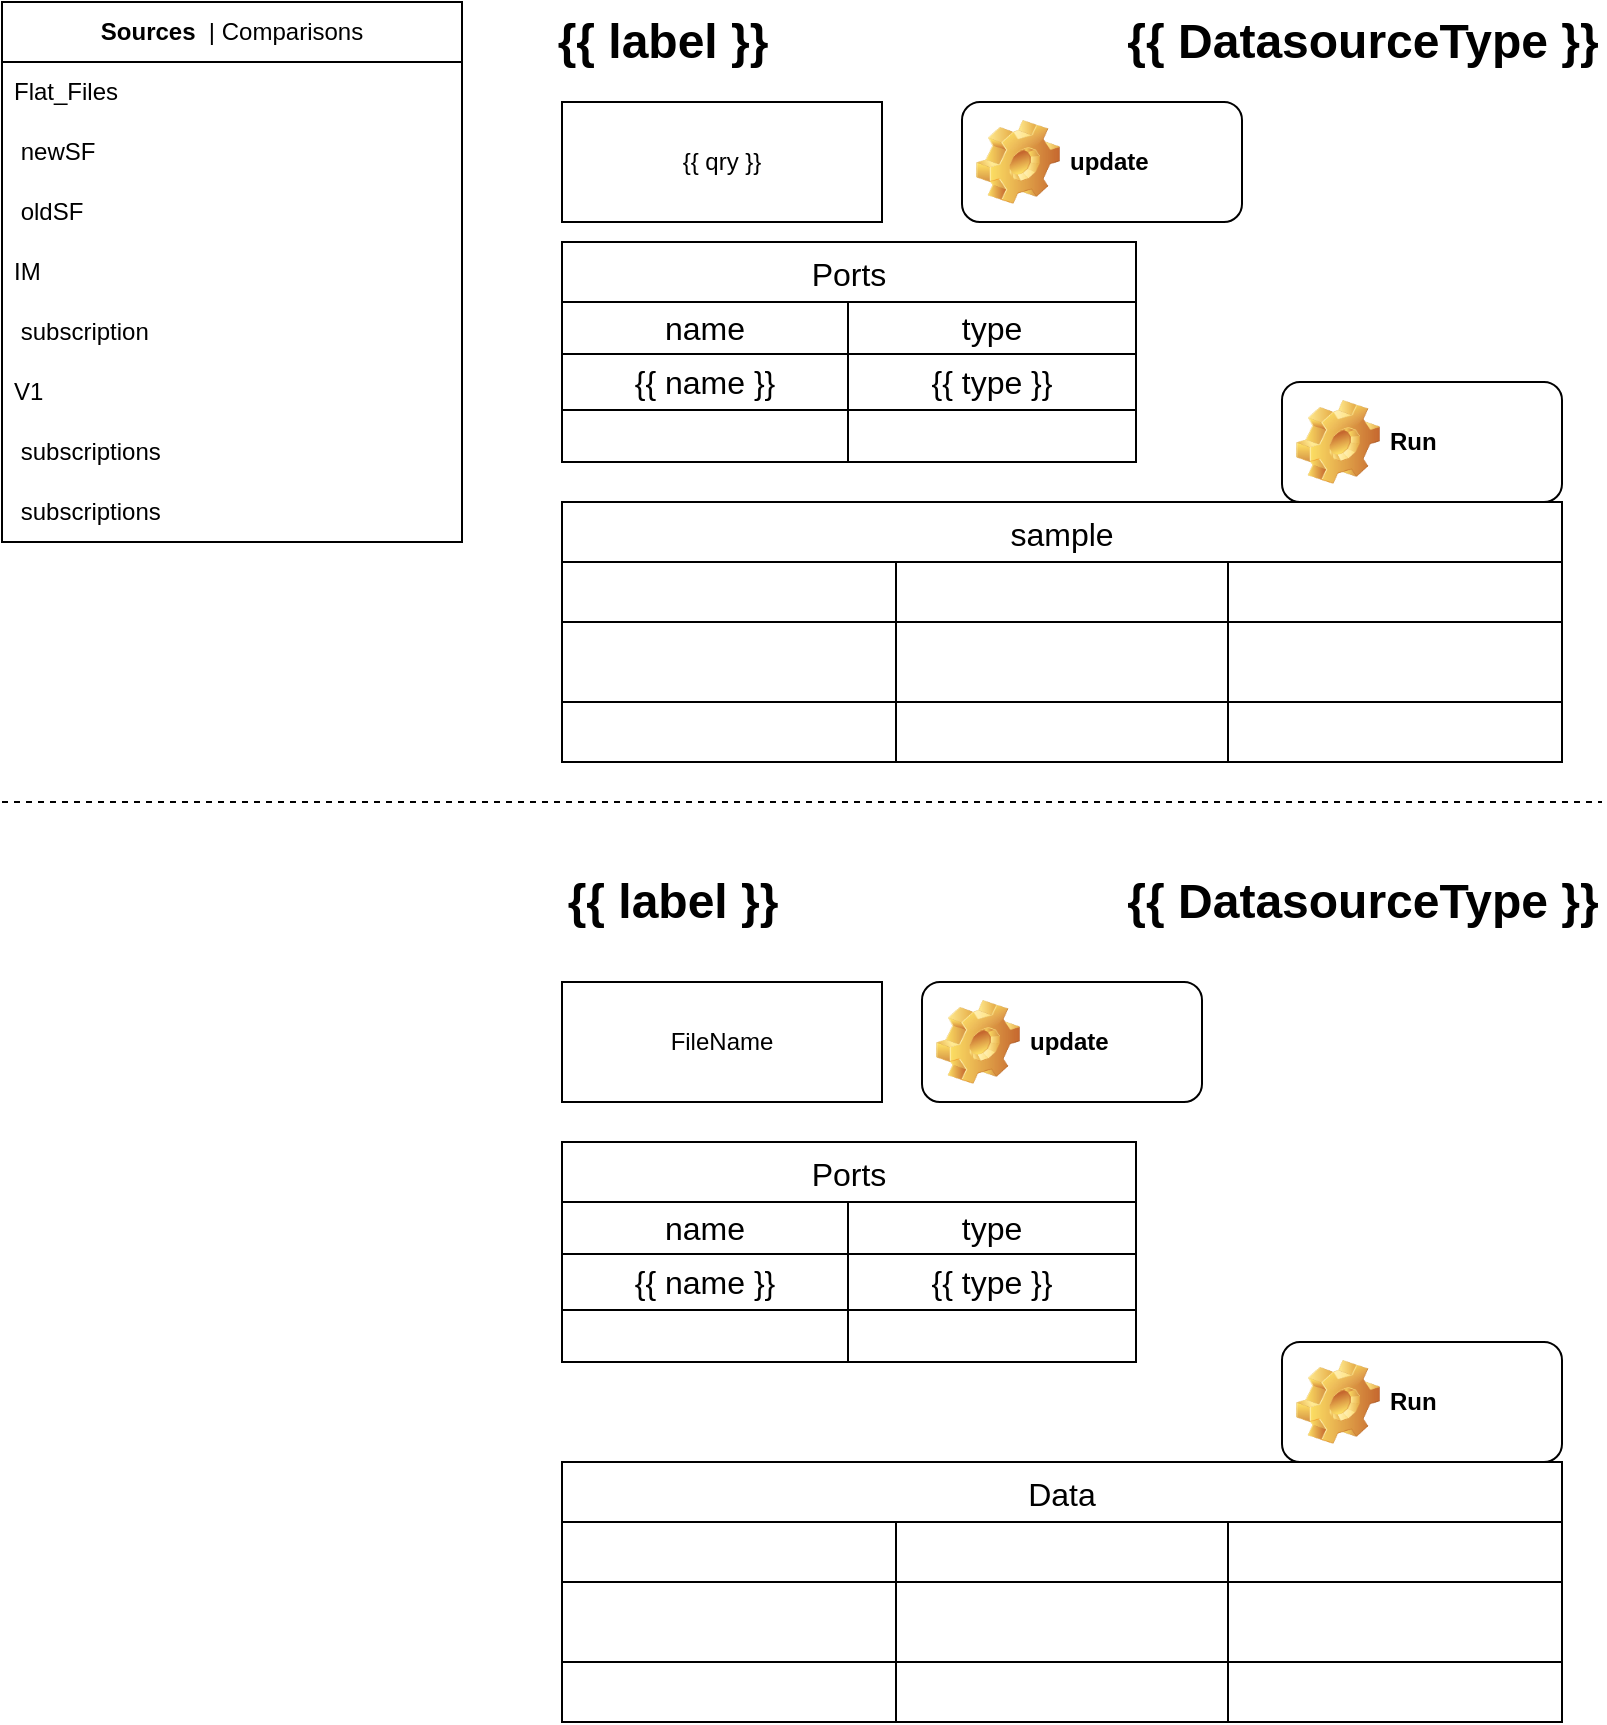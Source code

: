 <mxfile version="21.1.2" type="device" pages="3">
  <diagram id="q9niT6GCi05Z5CNjW582" name="source">
    <mxGraphModel dx="1034" dy="524" grid="1" gridSize="10" guides="1" tooltips="1" connect="1" arrows="1" fold="1" page="1" pageScale="1" pageWidth="850" pageHeight="1100" math="0" shadow="0">
      <root>
        <mxCell id="0" />
        <mxCell id="1" parent="0" />
        <mxCell id="p2IFaNKQrU3lEq3yW0O3-1" value="&lt;b&gt;Sources&lt;/b&gt;&amp;nbsp; | Comparisons" style="swimlane;fontStyle=0;childLayout=stackLayout;horizontal=1;startSize=30;horizontalStack=0;resizeParent=1;resizeParentMax=0;resizeLast=0;collapsible=1;marginBottom=0;whiteSpace=wrap;html=1;" vertex="1" parent="1">
          <mxGeometry x="40" y="40" width="230" height="270" as="geometry" />
        </mxCell>
        <mxCell id="p2IFaNKQrU3lEq3yW0O3-2" value="Flat_Files" style="text;strokeColor=none;fillColor=none;align=left;verticalAlign=middle;spacingLeft=4;spacingRight=4;overflow=hidden;points=[[0,0.5],[1,0.5]];portConstraint=eastwest;rotatable=0;whiteSpace=wrap;html=1;" vertex="1" parent="p2IFaNKQrU3lEq3yW0O3-1">
          <mxGeometry y="30" width="230" height="30" as="geometry" />
        </mxCell>
        <mxCell id="p2IFaNKQrU3lEq3yW0O3-3" value="&lt;span style=&quot;white-space: pre;&quot;&gt;	&lt;/span&gt;newSF" style="text;strokeColor=none;fillColor=none;align=left;verticalAlign=middle;spacingLeft=4;spacingRight=4;overflow=hidden;points=[[0,0.5],[1,0.5]];portConstraint=eastwest;rotatable=0;whiteSpace=wrap;html=1;" vertex="1" parent="p2IFaNKQrU3lEq3yW0O3-1">
          <mxGeometry y="60" width="230" height="30" as="geometry" />
        </mxCell>
        <mxCell id="p2IFaNKQrU3lEq3yW0O3-4" value="&lt;span style=&quot;white-space: pre;&quot;&gt;	&lt;/span&gt;oldSF" style="text;strokeColor=none;fillColor=none;align=left;verticalAlign=middle;spacingLeft=4;spacingRight=4;overflow=hidden;points=[[0,0.5],[1,0.5]];portConstraint=eastwest;rotatable=0;whiteSpace=wrap;html=1;" vertex="1" parent="p2IFaNKQrU3lEq3yW0O3-1">
          <mxGeometry y="90" width="230" height="30" as="geometry" />
        </mxCell>
        <mxCell id="p2IFaNKQrU3lEq3yW0O3-5" value="IM" style="text;strokeColor=none;fillColor=none;align=left;verticalAlign=middle;spacingLeft=4;spacingRight=4;overflow=hidden;points=[[0,0.5],[1,0.5]];portConstraint=eastwest;rotatable=0;whiteSpace=wrap;html=1;" vertex="1" parent="p2IFaNKQrU3lEq3yW0O3-1">
          <mxGeometry y="120" width="230" height="30" as="geometry" />
        </mxCell>
        <mxCell id="p2IFaNKQrU3lEq3yW0O3-6" value="&lt;span style=&quot;white-space: pre;&quot;&gt;	&lt;/span&gt;subscription" style="text;strokeColor=none;fillColor=none;align=left;verticalAlign=middle;spacingLeft=4;spacingRight=4;overflow=hidden;points=[[0,0.5],[1,0.5]];portConstraint=eastwest;rotatable=0;whiteSpace=wrap;html=1;" vertex="1" parent="p2IFaNKQrU3lEq3yW0O3-1">
          <mxGeometry y="150" width="230" height="30" as="geometry" />
        </mxCell>
        <mxCell id="p2IFaNKQrU3lEq3yW0O3-7" value="V1" style="text;strokeColor=none;fillColor=none;align=left;verticalAlign=middle;spacingLeft=4;spacingRight=4;overflow=hidden;points=[[0,0.5],[1,0.5]];portConstraint=eastwest;rotatable=0;whiteSpace=wrap;html=1;" vertex="1" parent="p2IFaNKQrU3lEq3yW0O3-1">
          <mxGeometry y="180" width="230" height="30" as="geometry" />
        </mxCell>
        <mxCell id="p2IFaNKQrU3lEq3yW0O3-8" value="&lt;span style=&quot;white-space: pre;&quot;&gt;	&lt;/span&gt;subscriptions" style="text;strokeColor=none;fillColor=none;align=left;verticalAlign=middle;spacingLeft=4;spacingRight=4;overflow=hidden;points=[[0,0.5],[1,0.5]];portConstraint=eastwest;rotatable=0;whiteSpace=wrap;html=1;" vertex="1" parent="p2IFaNKQrU3lEq3yW0O3-1">
          <mxGeometry y="210" width="230" height="30" as="geometry" />
        </mxCell>
        <mxCell id="BuJ80ZxdE7zvJVBbJsTI-1" value="&lt;span style=&quot;white-space: pre;&quot;&gt;	&lt;/span&gt;subscriptions" style="text;strokeColor=none;fillColor=none;align=left;verticalAlign=middle;spacingLeft=4;spacingRight=4;overflow=hidden;points=[[0,0.5],[1,0.5]];portConstraint=eastwest;rotatable=0;whiteSpace=wrap;html=1;" vertex="1" parent="p2IFaNKQrU3lEq3yW0O3-1">
          <mxGeometry y="240" width="230" height="30" as="geometry" />
        </mxCell>
        <mxCell id="p2IFaNKQrU3lEq3yW0O3-11" value="Ports" style="shape=table;startSize=30;container=1;collapsible=0;childLayout=tableLayout;strokeColor=default;fontSize=16;" vertex="1" parent="1">
          <mxGeometry x="320" y="160" width="287" height="110" as="geometry" />
        </mxCell>
        <mxCell id="p2IFaNKQrU3lEq3yW0O3-12" value="" style="shape=tableRow;horizontal=0;startSize=0;swimlaneHead=0;swimlaneBody=0;strokeColor=inherit;top=0;left=0;bottom=0;right=0;collapsible=0;dropTarget=0;fillColor=none;points=[[0,0.5],[1,0.5]];portConstraint=eastwest;fontSize=16;" vertex="1" parent="p2IFaNKQrU3lEq3yW0O3-11">
          <mxGeometry y="30" width="287" height="26" as="geometry" />
        </mxCell>
        <mxCell id="p2IFaNKQrU3lEq3yW0O3-13" value="name" style="shape=partialRectangle;html=1;whiteSpace=wrap;connectable=0;strokeColor=inherit;overflow=hidden;fillColor=none;top=0;left=0;bottom=0;right=0;pointerEvents=1;fontSize=16;" vertex="1" parent="p2IFaNKQrU3lEq3yW0O3-12">
          <mxGeometry width="143" height="26" as="geometry">
            <mxRectangle width="143" height="26" as="alternateBounds" />
          </mxGeometry>
        </mxCell>
        <mxCell id="p2IFaNKQrU3lEq3yW0O3-14" value="type" style="shape=partialRectangle;html=1;whiteSpace=wrap;connectable=0;strokeColor=inherit;overflow=hidden;fillColor=none;top=0;left=0;bottom=0;right=0;pointerEvents=1;fontSize=16;" vertex="1" parent="p2IFaNKQrU3lEq3yW0O3-12">
          <mxGeometry x="143" width="144" height="26" as="geometry">
            <mxRectangle width="144" height="26" as="alternateBounds" />
          </mxGeometry>
        </mxCell>
        <mxCell id="p2IFaNKQrU3lEq3yW0O3-16" value="" style="shape=tableRow;horizontal=0;startSize=0;swimlaneHead=0;swimlaneBody=0;strokeColor=inherit;top=0;left=0;bottom=0;right=0;collapsible=0;dropTarget=0;fillColor=none;points=[[0,0.5],[1,0.5]];portConstraint=eastwest;fontSize=16;" vertex="1" parent="p2IFaNKQrU3lEq3yW0O3-11">
          <mxGeometry y="56" width="287" height="28" as="geometry" />
        </mxCell>
        <mxCell id="p2IFaNKQrU3lEq3yW0O3-17" value="{{ name }}" style="shape=partialRectangle;html=1;whiteSpace=wrap;connectable=0;strokeColor=inherit;overflow=hidden;fillColor=none;top=0;left=0;bottom=0;right=0;pointerEvents=1;fontSize=16;" vertex="1" parent="p2IFaNKQrU3lEq3yW0O3-16">
          <mxGeometry width="143" height="28" as="geometry">
            <mxRectangle width="143" height="28" as="alternateBounds" />
          </mxGeometry>
        </mxCell>
        <mxCell id="p2IFaNKQrU3lEq3yW0O3-18" value="{{ type }}" style="shape=partialRectangle;html=1;whiteSpace=wrap;connectable=0;strokeColor=inherit;overflow=hidden;fillColor=none;top=0;left=0;bottom=0;right=0;pointerEvents=1;fontSize=16;" vertex="1" parent="p2IFaNKQrU3lEq3yW0O3-16">
          <mxGeometry x="143" width="144" height="28" as="geometry">
            <mxRectangle width="144" height="28" as="alternateBounds" />
          </mxGeometry>
        </mxCell>
        <mxCell id="p2IFaNKQrU3lEq3yW0O3-20" value="" style="shape=tableRow;horizontal=0;startSize=0;swimlaneHead=0;swimlaneBody=0;strokeColor=inherit;top=0;left=0;bottom=0;right=0;collapsible=0;dropTarget=0;fillColor=none;points=[[0,0.5],[1,0.5]];portConstraint=eastwest;fontSize=16;" vertex="1" parent="p2IFaNKQrU3lEq3yW0O3-11">
          <mxGeometry y="84" width="287" height="26" as="geometry" />
        </mxCell>
        <mxCell id="p2IFaNKQrU3lEq3yW0O3-21" value="" style="shape=partialRectangle;html=1;whiteSpace=wrap;connectable=0;strokeColor=inherit;overflow=hidden;fillColor=none;top=0;left=0;bottom=0;right=0;pointerEvents=1;fontSize=16;" vertex="1" parent="p2IFaNKQrU3lEq3yW0O3-20">
          <mxGeometry width="143" height="26" as="geometry">
            <mxRectangle width="143" height="26" as="alternateBounds" />
          </mxGeometry>
        </mxCell>
        <mxCell id="p2IFaNKQrU3lEq3yW0O3-22" value="" style="shape=partialRectangle;html=1;whiteSpace=wrap;connectable=0;strokeColor=inherit;overflow=hidden;fillColor=none;top=0;left=0;bottom=0;right=0;pointerEvents=1;fontSize=16;" vertex="1" parent="p2IFaNKQrU3lEq3yW0O3-20">
          <mxGeometry x="143" width="144" height="26" as="geometry">
            <mxRectangle width="144" height="26" as="alternateBounds" />
          </mxGeometry>
        </mxCell>
        <mxCell id="_hxHVtI6BpGRMr6fCOG9-1" value="{{ qry }}" style="rounded=0;whiteSpace=wrap;html=1;" vertex="1" parent="1">
          <mxGeometry x="320" y="90" width="160" height="60" as="geometry" />
        </mxCell>
        <mxCell id="_hxHVtI6BpGRMr6fCOG9-2" value="{{ label }}" style="text;strokeColor=none;fillColor=none;html=1;fontSize=24;fontStyle=1;verticalAlign=middle;align=center;" vertex="1" parent="1">
          <mxGeometry x="320" y="40" width="100" height="40" as="geometry" />
        </mxCell>
        <mxCell id="_hxHVtI6BpGRMr6fCOG9-3" value="" style="endArrow=none;dashed=1;html=1;rounded=0;" edge="1" parent="1">
          <mxGeometry width="50" height="50" relative="1" as="geometry">
            <mxPoint x="40" y="440" as="sourcePoint" />
            <mxPoint x="840" y="440" as="targetPoint" />
          </mxGeometry>
        </mxCell>
        <mxCell id="_hxHVtI6BpGRMr6fCOG9-4" value="Ports" style="shape=table;startSize=30;container=1;collapsible=0;childLayout=tableLayout;strokeColor=default;fontSize=16;" vertex="1" parent="1">
          <mxGeometry x="320" y="610" width="287" height="110" as="geometry" />
        </mxCell>
        <mxCell id="_hxHVtI6BpGRMr6fCOG9-5" value="" style="shape=tableRow;horizontal=0;startSize=0;swimlaneHead=0;swimlaneBody=0;strokeColor=inherit;top=0;left=0;bottom=0;right=0;collapsible=0;dropTarget=0;fillColor=none;points=[[0,0.5],[1,0.5]];portConstraint=eastwest;fontSize=16;" vertex="1" parent="_hxHVtI6BpGRMr6fCOG9-4">
          <mxGeometry y="30" width="287" height="26" as="geometry" />
        </mxCell>
        <mxCell id="_hxHVtI6BpGRMr6fCOG9-6" value="name" style="shape=partialRectangle;html=1;whiteSpace=wrap;connectable=0;strokeColor=inherit;overflow=hidden;fillColor=none;top=0;left=0;bottom=0;right=0;pointerEvents=1;fontSize=16;" vertex="1" parent="_hxHVtI6BpGRMr6fCOG9-5">
          <mxGeometry width="143" height="26" as="geometry">
            <mxRectangle width="143" height="26" as="alternateBounds" />
          </mxGeometry>
        </mxCell>
        <mxCell id="_hxHVtI6BpGRMr6fCOG9-7" value="type" style="shape=partialRectangle;html=1;whiteSpace=wrap;connectable=0;strokeColor=inherit;overflow=hidden;fillColor=none;top=0;left=0;bottom=0;right=0;pointerEvents=1;fontSize=16;" vertex="1" parent="_hxHVtI6BpGRMr6fCOG9-5">
          <mxGeometry x="143" width="144" height="26" as="geometry">
            <mxRectangle width="144" height="26" as="alternateBounds" />
          </mxGeometry>
        </mxCell>
        <mxCell id="_hxHVtI6BpGRMr6fCOG9-8" value="" style="shape=tableRow;horizontal=0;startSize=0;swimlaneHead=0;swimlaneBody=0;strokeColor=inherit;top=0;left=0;bottom=0;right=0;collapsible=0;dropTarget=0;fillColor=none;points=[[0,0.5],[1,0.5]];portConstraint=eastwest;fontSize=16;" vertex="1" parent="_hxHVtI6BpGRMr6fCOG9-4">
          <mxGeometry y="56" width="287" height="28" as="geometry" />
        </mxCell>
        <mxCell id="_hxHVtI6BpGRMr6fCOG9-9" value="{{ name }}" style="shape=partialRectangle;html=1;whiteSpace=wrap;connectable=0;strokeColor=inherit;overflow=hidden;fillColor=none;top=0;left=0;bottom=0;right=0;pointerEvents=1;fontSize=16;" vertex="1" parent="_hxHVtI6BpGRMr6fCOG9-8">
          <mxGeometry width="143" height="28" as="geometry">
            <mxRectangle width="143" height="28" as="alternateBounds" />
          </mxGeometry>
        </mxCell>
        <mxCell id="_hxHVtI6BpGRMr6fCOG9-10" value="{{ type }}" style="shape=partialRectangle;html=1;whiteSpace=wrap;connectable=0;strokeColor=inherit;overflow=hidden;fillColor=none;top=0;left=0;bottom=0;right=0;pointerEvents=1;fontSize=16;" vertex="1" parent="_hxHVtI6BpGRMr6fCOG9-8">
          <mxGeometry x="143" width="144" height="28" as="geometry">
            <mxRectangle width="144" height="28" as="alternateBounds" />
          </mxGeometry>
        </mxCell>
        <mxCell id="_hxHVtI6BpGRMr6fCOG9-11" value="" style="shape=tableRow;horizontal=0;startSize=0;swimlaneHead=0;swimlaneBody=0;strokeColor=inherit;top=0;left=0;bottom=0;right=0;collapsible=0;dropTarget=0;fillColor=none;points=[[0,0.5],[1,0.5]];portConstraint=eastwest;fontSize=16;" vertex="1" parent="_hxHVtI6BpGRMr6fCOG9-4">
          <mxGeometry y="84" width="287" height="26" as="geometry" />
        </mxCell>
        <mxCell id="_hxHVtI6BpGRMr6fCOG9-12" value="" style="shape=partialRectangle;html=1;whiteSpace=wrap;connectable=0;strokeColor=inherit;overflow=hidden;fillColor=none;top=0;left=0;bottom=0;right=0;pointerEvents=1;fontSize=16;" vertex="1" parent="_hxHVtI6BpGRMr6fCOG9-11">
          <mxGeometry width="143" height="26" as="geometry">
            <mxRectangle width="143" height="26" as="alternateBounds" />
          </mxGeometry>
        </mxCell>
        <mxCell id="_hxHVtI6BpGRMr6fCOG9-13" value="" style="shape=partialRectangle;html=1;whiteSpace=wrap;connectable=0;strokeColor=inherit;overflow=hidden;fillColor=none;top=0;left=0;bottom=0;right=0;pointerEvents=1;fontSize=16;" vertex="1" parent="_hxHVtI6BpGRMr6fCOG9-11">
          <mxGeometry x="143" width="144" height="26" as="geometry">
            <mxRectangle width="144" height="26" as="alternateBounds" />
          </mxGeometry>
        </mxCell>
        <mxCell id="_hxHVtI6BpGRMr6fCOG9-14" value="FileName" style="rounded=0;whiteSpace=wrap;html=1;" vertex="1" parent="1">
          <mxGeometry x="320" y="530" width="160" height="60" as="geometry" />
        </mxCell>
        <mxCell id="_hxHVtI6BpGRMr6fCOG9-15" value="{{ label }}" style="text;strokeColor=none;fillColor=none;html=1;fontSize=24;fontStyle=1;verticalAlign=middle;align=center;" vertex="1" parent="1">
          <mxGeometry x="325" y="470" width="100" height="40" as="geometry" />
        </mxCell>
        <mxCell id="_hxHVtI6BpGRMr6fCOG9-16" value="sample" style="shape=table;startSize=30;container=1;collapsible=0;childLayout=tableLayout;strokeColor=default;fontSize=16;" vertex="1" parent="1">
          <mxGeometry x="320" y="290" width="500" height="130" as="geometry" />
        </mxCell>
        <mxCell id="_hxHVtI6BpGRMr6fCOG9-17" value="" style="shape=tableRow;horizontal=0;startSize=0;swimlaneHead=0;swimlaneBody=0;strokeColor=inherit;top=0;left=0;bottom=0;right=0;collapsible=0;dropTarget=0;fillColor=none;points=[[0,0.5],[1,0.5]];portConstraint=eastwest;fontSize=16;" vertex="1" parent="_hxHVtI6BpGRMr6fCOG9-16">
          <mxGeometry y="30" width="500" height="30" as="geometry" />
        </mxCell>
        <mxCell id="_hxHVtI6BpGRMr6fCOG9-18" value="" style="shape=partialRectangle;html=1;whiteSpace=wrap;connectable=0;strokeColor=inherit;overflow=hidden;fillColor=none;top=0;left=0;bottom=0;right=0;pointerEvents=1;fontSize=16;" vertex="1" parent="_hxHVtI6BpGRMr6fCOG9-17">
          <mxGeometry width="167" height="30" as="geometry">
            <mxRectangle width="167" height="30" as="alternateBounds" />
          </mxGeometry>
        </mxCell>
        <mxCell id="_hxHVtI6BpGRMr6fCOG9-19" value="" style="shape=partialRectangle;html=1;whiteSpace=wrap;connectable=0;strokeColor=inherit;overflow=hidden;fillColor=none;top=0;left=0;bottom=0;right=0;pointerEvents=1;fontSize=16;" vertex="1" parent="_hxHVtI6BpGRMr6fCOG9-17">
          <mxGeometry x="167" width="166" height="30" as="geometry">
            <mxRectangle width="166" height="30" as="alternateBounds" />
          </mxGeometry>
        </mxCell>
        <mxCell id="_hxHVtI6BpGRMr6fCOG9-20" value="" style="shape=partialRectangle;html=1;whiteSpace=wrap;connectable=0;strokeColor=inherit;overflow=hidden;fillColor=none;top=0;left=0;bottom=0;right=0;pointerEvents=1;fontSize=16;" vertex="1" parent="_hxHVtI6BpGRMr6fCOG9-17">
          <mxGeometry x="333" width="167" height="30" as="geometry">
            <mxRectangle width="167" height="30" as="alternateBounds" />
          </mxGeometry>
        </mxCell>
        <mxCell id="_hxHVtI6BpGRMr6fCOG9-21" value="" style="shape=tableRow;horizontal=0;startSize=0;swimlaneHead=0;swimlaneBody=0;strokeColor=inherit;top=0;left=0;bottom=0;right=0;collapsible=0;dropTarget=0;fillColor=none;points=[[0,0.5],[1,0.5]];portConstraint=eastwest;fontSize=16;" vertex="1" parent="_hxHVtI6BpGRMr6fCOG9-16">
          <mxGeometry y="60" width="500" height="40" as="geometry" />
        </mxCell>
        <mxCell id="_hxHVtI6BpGRMr6fCOG9-22" value="" style="shape=partialRectangle;html=1;whiteSpace=wrap;connectable=0;strokeColor=inherit;overflow=hidden;fillColor=none;top=0;left=0;bottom=0;right=0;pointerEvents=1;fontSize=16;" vertex="1" parent="_hxHVtI6BpGRMr6fCOG9-21">
          <mxGeometry width="167" height="40" as="geometry">
            <mxRectangle width="167" height="40" as="alternateBounds" />
          </mxGeometry>
        </mxCell>
        <mxCell id="_hxHVtI6BpGRMr6fCOG9-23" value="" style="shape=partialRectangle;html=1;whiteSpace=wrap;connectable=0;strokeColor=inherit;overflow=hidden;fillColor=none;top=0;left=0;bottom=0;right=0;pointerEvents=1;fontSize=16;" vertex="1" parent="_hxHVtI6BpGRMr6fCOG9-21">
          <mxGeometry x="167" width="166" height="40" as="geometry">
            <mxRectangle width="166" height="40" as="alternateBounds" />
          </mxGeometry>
        </mxCell>
        <mxCell id="_hxHVtI6BpGRMr6fCOG9-24" value="" style="shape=partialRectangle;html=1;whiteSpace=wrap;connectable=0;strokeColor=inherit;overflow=hidden;fillColor=none;top=0;left=0;bottom=0;right=0;pointerEvents=1;fontSize=16;" vertex="1" parent="_hxHVtI6BpGRMr6fCOG9-21">
          <mxGeometry x="333" width="167" height="40" as="geometry">
            <mxRectangle width="167" height="40" as="alternateBounds" />
          </mxGeometry>
        </mxCell>
        <mxCell id="_hxHVtI6BpGRMr6fCOG9-25" value="" style="shape=tableRow;horizontal=0;startSize=0;swimlaneHead=0;swimlaneBody=0;strokeColor=inherit;top=0;left=0;bottom=0;right=0;collapsible=0;dropTarget=0;fillColor=none;points=[[0,0.5],[1,0.5]];portConstraint=eastwest;fontSize=16;" vertex="1" parent="_hxHVtI6BpGRMr6fCOG9-16">
          <mxGeometry y="100" width="500" height="30" as="geometry" />
        </mxCell>
        <mxCell id="_hxHVtI6BpGRMr6fCOG9-26" value="" style="shape=partialRectangle;html=1;whiteSpace=wrap;connectable=0;strokeColor=inherit;overflow=hidden;fillColor=none;top=0;left=0;bottom=0;right=0;pointerEvents=1;fontSize=16;" vertex="1" parent="_hxHVtI6BpGRMr6fCOG9-25">
          <mxGeometry width="167" height="30" as="geometry">
            <mxRectangle width="167" height="30" as="alternateBounds" />
          </mxGeometry>
        </mxCell>
        <mxCell id="_hxHVtI6BpGRMr6fCOG9-27" value="" style="shape=partialRectangle;html=1;whiteSpace=wrap;connectable=0;strokeColor=inherit;overflow=hidden;fillColor=none;top=0;left=0;bottom=0;right=0;pointerEvents=1;fontSize=16;" vertex="1" parent="_hxHVtI6BpGRMr6fCOG9-25">
          <mxGeometry x="167" width="166" height="30" as="geometry">
            <mxRectangle width="166" height="30" as="alternateBounds" />
          </mxGeometry>
        </mxCell>
        <mxCell id="_hxHVtI6BpGRMr6fCOG9-28" value="" style="shape=partialRectangle;html=1;whiteSpace=wrap;connectable=0;strokeColor=inherit;overflow=hidden;fillColor=none;top=0;left=0;bottom=0;right=0;pointerEvents=1;fontSize=16;" vertex="1" parent="_hxHVtI6BpGRMr6fCOG9-25">
          <mxGeometry x="333" width="167" height="30" as="geometry">
            <mxRectangle width="167" height="30" as="alternateBounds" />
          </mxGeometry>
        </mxCell>
        <mxCell id="_hxHVtI6BpGRMr6fCOG9-29" value="update" style="label;whiteSpace=wrap;html=1;image=img/clipart/Gear_128x128.png" vertex="1" parent="1">
          <mxGeometry x="520" y="90" width="140" height="60" as="geometry" />
        </mxCell>
        <mxCell id="_hxHVtI6BpGRMr6fCOG9-30" value="Data" style="shape=table;startSize=30;container=1;collapsible=0;childLayout=tableLayout;strokeColor=default;fontSize=16;" vertex="1" parent="1">
          <mxGeometry x="320" y="770" width="500" height="130" as="geometry" />
        </mxCell>
        <mxCell id="_hxHVtI6BpGRMr6fCOG9-31" value="" style="shape=tableRow;horizontal=0;startSize=0;swimlaneHead=0;swimlaneBody=0;strokeColor=inherit;top=0;left=0;bottom=0;right=0;collapsible=0;dropTarget=0;fillColor=none;points=[[0,0.5],[1,0.5]];portConstraint=eastwest;fontSize=16;" vertex="1" parent="_hxHVtI6BpGRMr6fCOG9-30">
          <mxGeometry y="30" width="500" height="30" as="geometry" />
        </mxCell>
        <mxCell id="_hxHVtI6BpGRMr6fCOG9-32" value="" style="shape=partialRectangle;html=1;whiteSpace=wrap;connectable=0;strokeColor=inherit;overflow=hidden;fillColor=none;top=0;left=0;bottom=0;right=0;pointerEvents=1;fontSize=16;" vertex="1" parent="_hxHVtI6BpGRMr6fCOG9-31">
          <mxGeometry width="167" height="30" as="geometry">
            <mxRectangle width="167" height="30" as="alternateBounds" />
          </mxGeometry>
        </mxCell>
        <mxCell id="_hxHVtI6BpGRMr6fCOG9-33" value="" style="shape=partialRectangle;html=1;whiteSpace=wrap;connectable=0;strokeColor=inherit;overflow=hidden;fillColor=none;top=0;left=0;bottom=0;right=0;pointerEvents=1;fontSize=16;" vertex="1" parent="_hxHVtI6BpGRMr6fCOG9-31">
          <mxGeometry x="167" width="166" height="30" as="geometry">
            <mxRectangle width="166" height="30" as="alternateBounds" />
          </mxGeometry>
        </mxCell>
        <mxCell id="_hxHVtI6BpGRMr6fCOG9-34" value="" style="shape=partialRectangle;html=1;whiteSpace=wrap;connectable=0;strokeColor=inherit;overflow=hidden;fillColor=none;top=0;left=0;bottom=0;right=0;pointerEvents=1;fontSize=16;" vertex="1" parent="_hxHVtI6BpGRMr6fCOG9-31">
          <mxGeometry x="333" width="167" height="30" as="geometry">
            <mxRectangle width="167" height="30" as="alternateBounds" />
          </mxGeometry>
        </mxCell>
        <mxCell id="_hxHVtI6BpGRMr6fCOG9-35" value="" style="shape=tableRow;horizontal=0;startSize=0;swimlaneHead=0;swimlaneBody=0;strokeColor=inherit;top=0;left=0;bottom=0;right=0;collapsible=0;dropTarget=0;fillColor=none;points=[[0,0.5],[1,0.5]];portConstraint=eastwest;fontSize=16;" vertex="1" parent="_hxHVtI6BpGRMr6fCOG9-30">
          <mxGeometry y="60" width="500" height="40" as="geometry" />
        </mxCell>
        <mxCell id="_hxHVtI6BpGRMr6fCOG9-36" value="" style="shape=partialRectangle;html=1;whiteSpace=wrap;connectable=0;strokeColor=inherit;overflow=hidden;fillColor=none;top=0;left=0;bottom=0;right=0;pointerEvents=1;fontSize=16;" vertex="1" parent="_hxHVtI6BpGRMr6fCOG9-35">
          <mxGeometry width="167" height="40" as="geometry">
            <mxRectangle width="167" height="40" as="alternateBounds" />
          </mxGeometry>
        </mxCell>
        <mxCell id="_hxHVtI6BpGRMr6fCOG9-37" value="" style="shape=partialRectangle;html=1;whiteSpace=wrap;connectable=0;strokeColor=inherit;overflow=hidden;fillColor=none;top=0;left=0;bottom=0;right=0;pointerEvents=1;fontSize=16;" vertex="1" parent="_hxHVtI6BpGRMr6fCOG9-35">
          <mxGeometry x="167" width="166" height="40" as="geometry">
            <mxRectangle width="166" height="40" as="alternateBounds" />
          </mxGeometry>
        </mxCell>
        <mxCell id="_hxHVtI6BpGRMr6fCOG9-38" value="" style="shape=partialRectangle;html=1;whiteSpace=wrap;connectable=0;strokeColor=inherit;overflow=hidden;fillColor=none;top=0;left=0;bottom=0;right=0;pointerEvents=1;fontSize=16;" vertex="1" parent="_hxHVtI6BpGRMr6fCOG9-35">
          <mxGeometry x="333" width="167" height="40" as="geometry">
            <mxRectangle width="167" height="40" as="alternateBounds" />
          </mxGeometry>
        </mxCell>
        <mxCell id="_hxHVtI6BpGRMr6fCOG9-39" value="" style="shape=tableRow;horizontal=0;startSize=0;swimlaneHead=0;swimlaneBody=0;strokeColor=inherit;top=0;left=0;bottom=0;right=0;collapsible=0;dropTarget=0;fillColor=none;points=[[0,0.5],[1,0.5]];portConstraint=eastwest;fontSize=16;" vertex="1" parent="_hxHVtI6BpGRMr6fCOG9-30">
          <mxGeometry y="100" width="500" height="30" as="geometry" />
        </mxCell>
        <mxCell id="_hxHVtI6BpGRMr6fCOG9-40" value="" style="shape=partialRectangle;html=1;whiteSpace=wrap;connectable=0;strokeColor=inherit;overflow=hidden;fillColor=none;top=0;left=0;bottom=0;right=0;pointerEvents=1;fontSize=16;" vertex="1" parent="_hxHVtI6BpGRMr6fCOG9-39">
          <mxGeometry width="167" height="30" as="geometry">
            <mxRectangle width="167" height="30" as="alternateBounds" />
          </mxGeometry>
        </mxCell>
        <mxCell id="_hxHVtI6BpGRMr6fCOG9-41" value="" style="shape=partialRectangle;html=1;whiteSpace=wrap;connectable=0;strokeColor=inherit;overflow=hidden;fillColor=none;top=0;left=0;bottom=0;right=0;pointerEvents=1;fontSize=16;" vertex="1" parent="_hxHVtI6BpGRMr6fCOG9-39">
          <mxGeometry x="167" width="166" height="30" as="geometry">
            <mxRectangle width="166" height="30" as="alternateBounds" />
          </mxGeometry>
        </mxCell>
        <mxCell id="_hxHVtI6BpGRMr6fCOG9-42" value="" style="shape=partialRectangle;html=1;whiteSpace=wrap;connectable=0;strokeColor=inherit;overflow=hidden;fillColor=none;top=0;left=0;bottom=0;right=0;pointerEvents=1;fontSize=16;" vertex="1" parent="_hxHVtI6BpGRMr6fCOG9-39">
          <mxGeometry x="333" width="167" height="30" as="geometry">
            <mxRectangle width="167" height="30" as="alternateBounds" />
          </mxGeometry>
        </mxCell>
        <mxCell id="_hxHVtI6BpGRMr6fCOG9-44" value="update" style="label;whiteSpace=wrap;html=1;image=img/clipart/Gear_128x128.png" vertex="1" parent="1">
          <mxGeometry x="500" y="530" width="140" height="60" as="geometry" />
        </mxCell>
        <mxCell id="_hxHVtI6BpGRMr6fCOG9-46" value="{{ DatasourceType }}" style="text;strokeColor=none;fillColor=none;html=1;fontSize=24;fontStyle=1;verticalAlign=middle;align=center;" vertex="1" parent="1">
          <mxGeometry x="670" y="470" width="100" height="40" as="geometry" />
        </mxCell>
        <mxCell id="_hxHVtI6BpGRMr6fCOG9-48" value="{{ DatasourceType }}" style="text;strokeColor=none;fillColor=none;html=1;fontSize=24;fontStyle=1;verticalAlign=middle;align=center;" vertex="1" parent="1">
          <mxGeometry x="670" y="40" width="100" height="40" as="geometry" />
        </mxCell>
        <mxCell id="_hxHVtI6BpGRMr6fCOG9-51" value="Run" style="label;whiteSpace=wrap;html=1;image=img/clipart/Gear_128x128.png" vertex="1" parent="1">
          <mxGeometry x="680" y="710" width="140" height="60" as="geometry" />
        </mxCell>
        <mxCell id="_hxHVtI6BpGRMr6fCOG9-52" value="Run" style="label;whiteSpace=wrap;html=1;image=img/clipart/Gear_128x128.png" vertex="1" parent="1">
          <mxGeometry x="680" y="230" width="140" height="60" as="geometry" />
        </mxCell>
      </root>
    </mxGraphModel>
  </diagram>
  <diagram name="Comparison" id="uS7N7N_okPajFCWLlq8b">
    <mxGraphModel dx="1034" dy="524" grid="1" gridSize="10" guides="1" tooltips="1" connect="1" arrows="1" fold="1" page="1" pageScale="1" pageWidth="850" pageHeight="1100" math="0" shadow="0">
      <root>
        <mxCell id="0" />
        <mxCell id="1" parent="0" />
        <mxCell id="FL_rjL0fK-BJ9_74naca-2" value="label" style="rounded=0;whiteSpace=wrap;html=1;" vertex="1" parent="1">
          <mxGeometry x="200" y="40" width="590" height="40" as="geometry" />
        </mxCell>
        <mxCell id="FL_rjL0fK-BJ9_74naca-3" value="sources | Comparisons" style="swimlane;fontStyle=0;childLayout=stackLayout;horizontal=1;startSize=30;horizontalStack=0;resizeParent=1;resizeParentMax=0;resizeLast=0;collapsible=1;marginBottom=0;whiteSpace=wrap;html=1;" vertex="1" parent="1">
          <mxGeometry x="20" y="40" width="140" height="150" as="geometry" />
        </mxCell>
        <mxCell id="FL_rjL0fK-BJ9_74naca-4" value="IM" style="text;strokeColor=none;fillColor=none;align=left;verticalAlign=middle;spacingLeft=4;spacingRight=4;overflow=hidden;points=[[0,0.5],[1,0.5]];portConstraint=eastwest;rotatable=0;whiteSpace=wrap;html=1;" vertex="1" parent="FL_rjL0fK-BJ9_74naca-3">
          <mxGeometry y="30" width="140" height="30" as="geometry" />
        </mxCell>
        <mxCell id="FL_rjL0fK-BJ9_74naca-5" value="&lt;span style=&quot;white-space: pre;&quot;&gt;	&lt;/span&gt;flat_file_vs_IM" style="text;strokeColor=none;fillColor=none;align=left;verticalAlign=middle;spacingLeft=4;spacingRight=4;overflow=hidden;points=[[0,0.5],[1,0.5]];portConstraint=eastwest;rotatable=0;whiteSpace=wrap;html=1;" vertex="1" parent="FL_rjL0fK-BJ9_74naca-3">
          <mxGeometry y="60" width="140" height="30" as="geometry" />
        </mxCell>
        <mxCell id="FL_rjL0fK-BJ9_74naca-6" value="V1" style="text;strokeColor=none;fillColor=none;align=left;verticalAlign=middle;spacingLeft=4;spacingRight=4;overflow=hidden;points=[[0,0.5],[1,0.5]];portConstraint=eastwest;rotatable=0;whiteSpace=wrap;html=1;" vertex="1" parent="FL_rjL0fK-BJ9_74naca-3">
          <mxGeometry y="90" width="140" height="30" as="geometry" />
        </mxCell>
        <mxCell id="PMs9roZGsiS6pbLf9IoH-1" value="&lt;span style=&quot;white-space: pre;&quot;&gt;	&lt;/span&gt;SF_vs_V1" style="text;strokeColor=none;fillColor=none;align=left;verticalAlign=middle;spacingLeft=4;spacingRight=4;overflow=hidden;points=[[0,0.5],[1,0.5]];portConstraint=eastwest;rotatable=0;whiteSpace=wrap;html=1;" vertex="1" parent="FL_rjL0fK-BJ9_74naca-3">
          <mxGeometry y="120" width="140" height="30" as="geometry" />
        </mxCell>
        <mxCell id="FL_rjL0fK-BJ9_74naca-93" value="childs:TreeNode" style="shape=table;startSize=30;container=1;collapsible=0;childLayout=tableLayout;fixedRows=1;rowLines=0;fontStyle=0;strokeColor=default;fontSize=16;" vertex="1" parent="1">
          <mxGeometry x="200" y="340" width="760" height="150" as="geometry" />
        </mxCell>
        <mxCell id="FL_rjL0fK-BJ9_74naca-94" value="" style="shape=tableRow;horizontal=0;startSize=0;swimlaneHead=0;swimlaneBody=0;top=0;left=0;bottom=0;right=0;collapsible=0;dropTarget=0;fillColor=none;points=[[0,0.5],[1,0.5]];portConstraint=eastwest;strokeColor=inherit;fontSize=16;" vertex="1" parent="FL_rjL0fK-BJ9_74naca-93">
          <mxGeometry y="30" width="760" height="30" as="geometry" />
        </mxCell>
        <mxCell id="FL_rjL0fK-BJ9_74naca-96" value="Comparison" style="shape=partialRectangle;html=1;whiteSpace=wrap;connectable=0;fillColor=none;top=0;left=0;bottom=0;right=0;align=left;spacingLeft=6;overflow=hidden;strokeColor=inherit;fontSize=16;" vertex="1" parent="FL_rjL0fK-BJ9_74naca-94">
          <mxGeometry width="760" height="30" as="geometry">
            <mxRectangle width="760" height="30" as="alternateBounds" />
          </mxGeometry>
        </mxCell>
        <mxCell id="FL_rjL0fK-BJ9_74naca-97" value="" style="shape=tableRow;horizontal=0;startSize=0;swimlaneHead=0;swimlaneBody=0;top=0;left=0;bottom=0;right=0;collapsible=0;dropTarget=0;fillColor=none;points=[[0,0.5],[1,0.5]];portConstraint=eastwest;strokeColor=inherit;fontSize=16;" vertex="1" parent="FL_rjL0fK-BJ9_74naca-93">
          <mxGeometry y="60" width="760" height="30" as="geometry" />
        </mxCell>
        <mxCell id="FL_rjL0fK-BJ9_74naca-99" value="&lt;span style=&quot;white-space: pre;&quot;&gt;	&lt;/span&gt;Comparison2" style="shape=partialRectangle;html=1;whiteSpace=wrap;connectable=0;fillColor=none;top=0;left=0;bottom=0;right=0;align=left;spacingLeft=6;overflow=hidden;strokeColor=inherit;fontSize=16;" vertex="1" parent="FL_rjL0fK-BJ9_74naca-97">
          <mxGeometry width="760" height="30" as="geometry">
            <mxRectangle width="760" height="30" as="alternateBounds" />
          </mxGeometry>
        </mxCell>
        <mxCell id="FL_rjL0fK-BJ9_74naca-100" value="" style="shape=tableRow;horizontal=0;startSize=0;swimlaneHead=0;swimlaneBody=0;top=0;left=0;bottom=0;right=0;collapsible=0;dropTarget=0;fillColor=none;points=[[0,0.5],[1,0.5]];portConstraint=eastwest;strokeColor=inherit;fontSize=16;" vertex="1" parent="FL_rjL0fK-BJ9_74naca-93">
          <mxGeometry y="90" width="760" height="30" as="geometry" />
        </mxCell>
        <mxCell id="FL_rjL0fK-BJ9_74naca-102" value="&lt;span style=&quot;white-space: pre;&quot;&gt;	&lt;span style=&quot;white-space: pre;&quot;&gt;	&lt;/span&gt;&lt;/span&gt;Comparison3&lt;span style=&quot;white-space: pre;&quot;&gt;	&lt;/span&gt;" style="shape=partialRectangle;html=1;whiteSpace=wrap;connectable=0;fillColor=none;top=0;left=0;bottom=0;right=0;align=left;spacingLeft=6;overflow=hidden;strokeColor=inherit;fontSize=16;" vertex="1" parent="FL_rjL0fK-BJ9_74naca-100">
          <mxGeometry width="760" height="30" as="geometry">
            <mxRectangle width="760" height="30" as="alternateBounds" />
          </mxGeometry>
        </mxCell>
        <mxCell id="x27WoXzzeoBn1q1s4cf9-51" value="" style="shape=tableRow;horizontal=0;startSize=0;swimlaneHead=0;swimlaneBody=0;top=0;left=0;bottom=0;right=0;collapsible=0;dropTarget=0;fillColor=none;points=[[0,0.5],[1,0.5]];portConstraint=eastwest;strokeColor=inherit;fontSize=16;" vertex="1" parent="FL_rjL0fK-BJ9_74naca-93">
          <mxGeometry y="120" width="760" height="30" as="geometry" />
        </mxCell>
        <mxCell id="x27WoXzzeoBn1q1s4cf9-52" value="&lt;span style=&quot;white-space: pre;&quot;&gt;	&lt;/span&gt;Comparison4&lt;span style=&quot;white-space: pre;&quot;&gt;	&lt;/span&gt;" style="shape=partialRectangle;html=1;whiteSpace=wrap;connectable=0;fillColor=none;top=0;left=0;bottom=0;right=0;align=left;spacingLeft=6;overflow=hidden;strokeColor=inherit;fontSize=16;" vertex="1" parent="x27WoXzzeoBn1q1s4cf9-51">
          <mxGeometry width="760" height="30" as="geometry">
            <mxRectangle width="760" height="30" as="alternateBounds" />
          </mxGeometry>
        </mxCell>
        <mxCell id="x27WoXzzeoBn1q1s4cf9-26" value="ports&#xa;" style="shape=table;startSize=30;container=1;collapsible=0;childLayout=tableLayout;strokeColor=default;fontSize=16;" vertex="1" parent="1">
          <mxGeometry x="200" y="120" width="990" height="190" as="geometry" />
        </mxCell>
        <mxCell id="x27WoXzzeoBn1q1s4cf9-27" value="" style="shape=tableRow;horizontal=0;startSize=0;swimlaneHead=0;swimlaneBody=0;strokeColor=inherit;top=0;left=0;bottom=0;right=0;collapsible=0;dropTarget=0;fillColor=none;points=[[0,0.5],[1,0.5]];portConstraint=eastwest;fontSize=16;" vertex="1" parent="x27WoXzzeoBn1q1s4cf9-26">
          <mxGeometry y="30" width="990" height="40" as="geometry" />
        </mxCell>
        <mxCell id="x27WoXzzeoBn1q1s4cf9-28" value="isKey" style="shape=partialRectangle;html=1;whiteSpace=wrap;connectable=0;strokeColor=inherit;overflow=hidden;fillColor=none;top=0;left=0;bottom=0;right=0;pointerEvents=1;fontSize=16;" vertex="1" parent="x27WoXzzeoBn1q1s4cf9-27">
          <mxGeometry width="66" height="40" as="geometry">
            <mxRectangle width="66" height="40" as="alternateBounds" />
          </mxGeometry>
        </mxCell>
        <mxCell id="yfx9qVUKN-gggOekD0fw-1" value="parent.alias" style="shape=partialRectangle;html=1;whiteSpace=wrap;connectable=0;strokeColor=inherit;overflow=hidden;fillColor=none;top=0;left=0;bottom=0;right=0;pointerEvents=1;fontSize=16;" vertex="1" parent="x27WoXzzeoBn1q1s4cf9-27">
          <mxGeometry x="66" width="194" height="40" as="geometry">
            <mxRectangle width="194" height="40" as="alternateBounds" />
          </mxGeometry>
        </mxCell>
        <mxCell id="x27WoXzzeoBn1q1s4cf9-29" value="name/type" style="shape=partialRectangle;html=1;whiteSpace=wrap;connectable=0;strokeColor=inherit;overflow=hidden;fillColor=none;top=0;left=0;bottom=0;right=0;pointerEvents=1;fontSize=16;" vertex="1" parent="x27WoXzzeoBn1q1s4cf9-27">
          <mxGeometry x="260" width="140" height="40" as="geometry">
            <mxRectangle width="140" height="40" as="alternateBounds" />
          </mxGeometry>
        </mxCell>
        <mxCell id="x27WoXzzeoBn1q1s4cf9-30" value="alias" style="shape=partialRectangle;html=1;whiteSpace=wrap;connectable=0;strokeColor=inherit;overflow=hidden;fillColor=none;top=0;left=0;bottom=0;right=0;pointerEvents=1;fontSize=16;" vertex="1" parent="x27WoXzzeoBn1q1s4cf9-27">
          <mxGeometry x="400" width="110" height="40" as="geometry">
            <mxRectangle width="110" height="40" as="alternateBounds" />
          </mxGeometry>
        </mxCell>
        <mxCell id="x27WoXzzeoBn1q1s4cf9-45" value="selected" style="shape=partialRectangle;html=1;whiteSpace=wrap;connectable=0;strokeColor=inherit;overflow=hidden;fillColor=none;top=0;left=0;bottom=0;right=0;pointerEvents=1;fontSize=16;" vertex="1" parent="x27WoXzzeoBn1q1s4cf9-27">
          <mxGeometry x="510" width="130" height="40" as="geometry">
            <mxRectangle width="130" height="40" as="alternateBounds" />
          </mxGeometry>
        </mxCell>
        <mxCell id="x27WoXzzeoBn1q1s4cf9-39" value="name/type" style="shape=partialRectangle;html=1;whiteSpace=wrap;connectable=0;strokeColor=inherit;overflow=hidden;fillColor=none;top=0;left=0;bottom=0;right=0;pointerEvents=1;fontSize=16;" vertex="1" parent="x27WoXzzeoBn1q1s4cf9-27">
          <mxGeometry x="640" width="130" height="40" as="geometry">
            <mxRectangle width="130" height="40" as="alternateBounds" />
          </mxGeometry>
        </mxCell>
        <mxCell id="x27WoXzzeoBn1q1s4cf9-42" value="alias" style="shape=partialRectangle;html=1;whiteSpace=wrap;connectable=0;strokeColor=inherit;overflow=hidden;fillColor=none;top=0;left=0;bottom=0;right=0;pointerEvents=1;fontSize=16;" vertex="1" parent="x27WoXzzeoBn1q1s4cf9-27">
          <mxGeometry x="770" width="107" height="40" as="geometry">
            <mxRectangle width="107" height="40" as="alternateBounds" />
          </mxGeometry>
        </mxCell>
        <mxCell id="x27WoXzzeoBn1q1s4cf9-48" value="selected" style="shape=partialRectangle;html=1;whiteSpace=wrap;connectable=0;strokeColor=inherit;overflow=hidden;fillColor=none;top=0;left=0;bottom=0;right=0;pointerEvents=1;fontSize=16;" vertex="1" parent="x27WoXzzeoBn1q1s4cf9-27">
          <mxGeometry x="877" width="113" height="40" as="geometry">
            <mxRectangle width="113" height="40" as="alternateBounds" />
          </mxGeometry>
        </mxCell>
        <mxCell id="x27WoXzzeoBn1q1s4cf9-31" value="" style="shape=tableRow;horizontal=0;startSize=0;swimlaneHead=0;swimlaneBody=0;strokeColor=inherit;top=0;left=0;bottom=0;right=0;collapsible=0;dropTarget=0;fillColor=none;points=[[0,0.5],[1,0.5]];portConstraint=eastwest;fontSize=16;" vertex="1" parent="x27WoXzzeoBn1q1s4cf9-26">
          <mxGeometry y="70" width="990" height="80" as="geometry" />
        </mxCell>
        <mxCell id="x27WoXzzeoBn1q1s4cf9-32" value="K" style="shape=partialRectangle;html=1;whiteSpace=wrap;connectable=0;strokeColor=inherit;overflow=hidden;fillColor=none;top=0;left=0;bottom=0;right=0;pointerEvents=1;fontSize=16;" vertex="1" parent="x27WoXzzeoBn1q1s4cf9-31">
          <mxGeometry width="66" height="80" as="geometry">
            <mxRectangle width="66" height="80" as="alternateBounds" />
          </mxGeometry>
        </mxCell>
        <UserObject label="parent.ports[1..n].name" tags="" id="yfx9qVUKN-gggOekD0fw-2">
          <mxCell style="shape=partialRectangle;html=1;whiteSpace=wrap;connectable=0;strokeColor=inherit;overflow=hidden;fillColor=none;top=0;left=0;bottom=0;right=0;pointerEvents=1;fontSize=16;" vertex="1" parent="x27WoXzzeoBn1q1s4cf9-31">
            <mxGeometry x="66" width="194" height="80" as="geometry">
              <mxRectangle width="194" height="80" as="alternateBounds" />
            </mxGeometry>
          </mxCell>
        </UserObject>
        <mxCell id="x27WoXzzeoBn1q1s4cf9-33" value="ports[0].name&lt;br style=&quot;border-color: var(--border-color);&quot;&gt;ports[0].type" style="shape=partialRectangle;html=1;whiteSpace=wrap;connectable=0;strokeColor=inherit;overflow=hidden;fillColor=none;top=0;left=0;bottom=0;right=0;pointerEvents=1;fontSize=16;" vertex="1" parent="x27WoXzzeoBn1q1s4cf9-31">
          <mxGeometry x="260" width="140" height="80" as="geometry">
            <mxRectangle width="140" height="80" as="alternateBounds" />
          </mxGeometry>
        </mxCell>
        <mxCell id="x27WoXzzeoBn1q1s4cf9-34" value="port[0].alias" style="shape=partialRectangle;html=1;whiteSpace=wrap;connectable=0;strokeColor=inherit;overflow=hidden;fillColor=none;top=0;left=0;bottom=0;right=0;pointerEvents=1;fontSize=16;" vertex="1" parent="x27WoXzzeoBn1q1s4cf9-31">
          <mxGeometry x="400" width="110" height="80" as="geometry">
            <mxRectangle width="110" height="80" as="alternateBounds" />
          </mxGeometry>
        </mxCell>
        <mxCell id="x27WoXzzeoBn1q1s4cf9-46" value="port[0].selected." style="shape=partialRectangle;html=1;whiteSpace=wrap;connectable=0;strokeColor=inherit;overflow=hidden;fillColor=none;top=0;left=0;bottom=0;right=0;pointerEvents=1;fontSize=16;" vertex="1" parent="x27WoXzzeoBn1q1s4cf9-31">
          <mxGeometry x="510" width="130" height="80" as="geometry">
            <mxRectangle width="130" height="80" as="alternateBounds" />
          </mxGeometry>
        </mxCell>
        <mxCell id="x27WoXzzeoBn1q1s4cf9-40" value="port[1].name&lt;br style=&quot;border-color: var(--border-color);&quot;&gt;port[1].type" style="shape=partialRectangle;html=1;whiteSpace=wrap;connectable=0;strokeColor=inherit;overflow=hidden;fillColor=none;top=0;left=0;bottom=0;right=0;pointerEvents=1;fontSize=16;" vertex="1" parent="x27WoXzzeoBn1q1s4cf9-31">
          <mxGeometry x="640" width="130" height="80" as="geometry">
            <mxRectangle width="130" height="80" as="alternateBounds" />
          </mxGeometry>
        </mxCell>
        <mxCell id="x27WoXzzeoBn1q1s4cf9-43" value="&lt;br&gt;&lt;span style=&quot;color: rgb(0, 0, 0); font-family: Helvetica; font-size: 16px; font-style: normal; font-variant-ligatures: normal; font-variant-caps: normal; font-weight: 400; letter-spacing: normal; orphans: 2; text-align: center; text-indent: 0px; text-transform: none; widows: 2; word-spacing: 0px; -webkit-text-stroke-width: 0px; background-color: rgb(251, 251, 251); text-decoration-thickness: initial; text-decoration-style: initial; text-decoration-color: initial; float: none; display: inline !important;&quot;&gt;port[1].alias&lt;/span&gt;&lt;br&gt;" style="shape=partialRectangle;html=1;whiteSpace=wrap;connectable=0;strokeColor=inherit;overflow=hidden;fillColor=none;top=0;left=0;bottom=0;right=0;pointerEvents=1;fontSize=16;" vertex="1" parent="x27WoXzzeoBn1q1s4cf9-31">
          <mxGeometry x="770" width="107" height="80" as="geometry">
            <mxRectangle width="107" height="80" as="alternateBounds" />
          </mxGeometry>
        </mxCell>
        <mxCell id="x27WoXzzeoBn1q1s4cf9-49" value="&lt;br style=&quot;border-color: var(--border-color);&quot;&gt;port[1].selected" style="shape=partialRectangle;html=1;whiteSpace=wrap;connectable=0;strokeColor=inherit;overflow=hidden;fillColor=none;top=0;left=0;bottom=0;right=0;pointerEvents=1;fontSize=16;" vertex="1" parent="x27WoXzzeoBn1q1s4cf9-31">
          <mxGeometry x="877" width="113" height="80" as="geometry">
            <mxRectangle width="113" height="80" as="alternateBounds" />
          </mxGeometry>
        </mxCell>
        <mxCell id="x27WoXzzeoBn1q1s4cf9-35" value="" style="shape=tableRow;horizontal=0;startSize=0;swimlaneHead=0;swimlaneBody=0;strokeColor=inherit;top=0;left=0;bottom=0;right=0;collapsible=0;dropTarget=0;fillColor=none;points=[[0,0.5],[1,0.5]];portConstraint=eastwest;fontSize=16;" vertex="1" parent="x27WoXzzeoBn1q1s4cf9-26">
          <mxGeometry y="150" width="990" height="40" as="geometry" />
        </mxCell>
        <mxCell id="x27WoXzzeoBn1q1s4cf9-36" value="-" style="shape=partialRectangle;html=1;whiteSpace=wrap;connectable=0;strokeColor=inherit;overflow=hidden;fillColor=none;top=0;left=0;bottom=0;right=0;pointerEvents=1;fontSize=16;" vertex="1" parent="x27WoXzzeoBn1q1s4cf9-35">
          <mxGeometry width="66" height="40" as="geometry">
            <mxRectangle width="66" height="40" as="alternateBounds" />
          </mxGeometry>
        </mxCell>
        <mxCell id="yfx9qVUKN-gggOekD0fw-3" style="shape=partialRectangle;html=1;whiteSpace=wrap;connectable=0;strokeColor=inherit;overflow=hidden;fillColor=none;top=0;left=0;bottom=0;right=0;pointerEvents=1;fontSize=16;" vertex="1" parent="x27WoXzzeoBn1q1s4cf9-35">
          <mxGeometry x="66" width="194" height="40" as="geometry">
            <mxRectangle width="194" height="40" as="alternateBounds" />
          </mxGeometry>
        </mxCell>
        <mxCell id="x27WoXzzeoBn1q1s4cf9-37" value="" style="shape=partialRectangle;html=1;whiteSpace=wrap;connectable=0;strokeColor=inherit;overflow=hidden;fillColor=none;top=0;left=0;bottom=0;right=0;pointerEvents=1;fontSize=16;" vertex="1" parent="x27WoXzzeoBn1q1s4cf9-35">
          <mxGeometry x="260" width="140" height="40" as="geometry">
            <mxRectangle width="140" height="40" as="alternateBounds" />
          </mxGeometry>
        </mxCell>
        <mxCell id="x27WoXzzeoBn1q1s4cf9-38" value="" style="shape=partialRectangle;html=1;whiteSpace=wrap;connectable=0;strokeColor=inherit;overflow=hidden;fillColor=none;top=0;left=0;bottom=0;right=0;pointerEvents=1;fontSize=16;" vertex="1" parent="x27WoXzzeoBn1q1s4cf9-35">
          <mxGeometry x="400" width="110" height="40" as="geometry">
            <mxRectangle width="110" height="40" as="alternateBounds" />
          </mxGeometry>
        </mxCell>
        <mxCell id="x27WoXzzeoBn1q1s4cf9-47" style="shape=partialRectangle;html=1;whiteSpace=wrap;connectable=0;strokeColor=inherit;overflow=hidden;fillColor=none;top=0;left=0;bottom=0;right=0;pointerEvents=1;fontSize=16;" vertex="1" parent="x27WoXzzeoBn1q1s4cf9-35">
          <mxGeometry x="510" width="130" height="40" as="geometry">
            <mxRectangle width="130" height="40" as="alternateBounds" />
          </mxGeometry>
        </mxCell>
        <mxCell id="x27WoXzzeoBn1q1s4cf9-41" style="shape=partialRectangle;html=1;whiteSpace=wrap;connectable=0;strokeColor=inherit;overflow=hidden;fillColor=none;top=0;left=0;bottom=0;right=0;pointerEvents=1;fontSize=16;" vertex="1" parent="x27WoXzzeoBn1q1s4cf9-35">
          <mxGeometry x="640" width="130" height="40" as="geometry">
            <mxRectangle width="130" height="40" as="alternateBounds" />
          </mxGeometry>
        </mxCell>
        <mxCell id="x27WoXzzeoBn1q1s4cf9-44" style="shape=partialRectangle;html=1;whiteSpace=wrap;connectable=0;strokeColor=inherit;overflow=hidden;fillColor=none;top=0;left=0;bottom=0;right=0;pointerEvents=1;fontSize=16;" vertex="1" parent="x27WoXzzeoBn1q1s4cf9-35">
          <mxGeometry x="770" width="107" height="40" as="geometry">
            <mxRectangle width="107" height="40" as="alternateBounds" />
          </mxGeometry>
        </mxCell>
        <mxCell id="x27WoXzzeoBn1q1s4cf9-50" style="shape=partialRectangle;html=1;whiteSpace=wrap;connectable=0;strokeColor=inherit;overflow=hidden;fillColor=none;top=0;left=0;bottom=0;right=0;pointerEvents=1;fontSize=16;" vertex="1" parent="x27WoXzzeoBn1q1s4cf9-35">
          <mxGeometry x="877" width="113" height="40" as="geometry">
            <mxRectangle width="113" height="40" as="alternateBounds" />
          </mxGeometry>
        </mxCell>
        <mxCell id="PMs9roZGsiS6pbLf9IoH-2" value="PLAY" style="rounded=0;whiteSpace=wrap;html=1;" vertex="1" parent="1">
          <mxGeometry x="840" y="40" width="120" height="40" as="geometry" />
        </mxCell>
      </root>
    </mxGraphModel>
  </diagram>
  <diagram id="tPUGouQpsSvhoXWTKNBb" name="execute">
    <mxGraphModel dx="1034" dy="524" grid="1" gridSize="10" guides="1" tooltips="1" connect="1" arrows="1" fold="1" page="1" pageScale="1" pageWidth="850" pageHeight="1100" math="0" shadow="0">
      <root>
        <mxCell id="0" />
        <mxCell id="1" parent="0" />
        <mxCell id="NGOhYii_T8dFGhfbvtm_-1" value="Table" style="shape=table;startSize=30;container=1;collapsible=0;childLayout=tableLayout;strokeColor=default;fontSize=16;" vertex="1" parent="1">
          <mxGeometry x="130" y="80" width="793" height="150" as="geometry" />
        </mxCell>
        <mxCell id="NGOhYii_T8dFGhfbvtm_-2" value="" style="shape=tableRow;horizontal=0;startSize=0;swimlaneHead=0;swimlaneBody=0;strokeColor=inherit;top=0;left=0;bottom=0;right=0;collapsible=0;dropTarget=0;fillColor=none;points=[[0,0.5],[1,0.5]];portConstraint=eastwest;fontSize=16;" vertex="1" parent="NGOhYii_T8dFGhfbvtm_-1">
          <mxGeometry y="30" width="793" height="40" as="geometry" />
        </mxCell>
        <mxCell id="NGOhYii_T8dFGhfbvtm_-3" value="idx" style="shape=partialRectangle;html=1;whiteSpace=wrap;connectable=0;strokeColor=inherit;overflow=hidden;fillColor=none;top=0;left=0;bottom=0;right=0;pointerEvents=1;fontSize=16;" vertex="1" parent="NGOhYii_T8dFGhfbvtm_-2">
          <mxGeometry width="227" height="40" as="geometry">
            <mxRectangle width="227" height="40" as="alternateBounds" />
          </mxGeometry>
        </mxCell>
        <mxCell id="NGOhYii_T8dFGhfbvtm_-4" value="field[0].alias" style="shape=partialRectangle;html=1;whiteSpace=wrap;connectable=0;strokeColor=inherit;overflow=hidden;fillColor=none;top=0;left=0;bottom=0;right=0;pointerEvents=1;fontSize=16;" vertex="1" parent="NGOhYii_T8dFGhfbvtm_-2">
          <mxGeometry x="227" width="113" height="40" as="geometry">
            <mxRectangle width="113" height="40" as="alternateBounds" />
          </mxGeometry>
        </mxCell>
        <mxCell id="NGOhYii_T8dFGhfbvtm_-5" value="field[1].alias" style="shape=partialRectangle;html=1;whiteSpace=wrap;connectable=0;strokeColor=inherit;overflow=hidden;fillColor=none;top=0;left=0;bottom=0;right=0;pointerEvents=1;fontSize=16;" vertex="1" parent="NGOhYii_T8dFGhfbvtm_-2">
          <mxGeometry x="340" width="120" height="40" as="geometry">
            <mxRectangle width="120" height="40" as="alternateBounds" />
          </mxGeometry>
        </mxCell>
        <mxCell id="NGOhYii_T8dFGhfbvtm_-15" style="shape=partialRectangle;html=1;whiteSpace=wrap;connectable=0;strokeColor=inherit;overflow=hidden;fillColor=none;top=0;left=0;bottom=0;right=0;pointerEvents=1;fontSize=16;" vertex="1" parent="NGOhYii_T8dFGhfbvtm_-2">
          <mxGeometry x="460" width="333" height="40" as="geometry">
            <mxRectangle width="333" height="40" as="alternateBounds" />
          </mxGeometry>
        </mxCell>
        <mxCell id="NGOhYii_T8dFGhfbvtm_-6" value="" style="shape=tableRow;horizontal=0;startSize=0;swimlaneHead=0;swimlaneBody=0;strokeColor=inherit;top=0;left=0;bottom=0;right=0;collapsible=0;dropTarget=0;fillColor=none;points=[[0,0.5],[1,0.5]];portConstraint=eastwest;fontSize=16;" vertex="1" parent="NGOhYii_T8dFGhfbvtm_-1">
          <mxGeometry y="70" width="793" height="40" as="geometry" />
        </mxCell>
        <mxCell id="NGOhYii_T8dFGhfbvtm_-7" value="" style="shape=partialRectangle;html=1;whiteSpace=wrap;connectable=0;strokeColor=inherit;overflow=hidden;fillColor=none;top=0;left=0;bottom=0;right=0;pointerEvents=1;fontSize=16;" vertex="1" parent="NGOhYii_T8dFGhfbvtm_-6">
          <mxGeometry width="227" height="40" as="geometry">
            <mxRectangle width="227" height="40" as="alternateBounds" />
          </mxGeometry>
        </mxCell>
        <mxCell id="NGOhYii_T8dFGhfbvtm_-8" value="" style="shape=partialRectangle;html=1;whiteSpace=wrap;connectable=0;strokeColor=inherit;overflow=hidden;fillColor=none;top=0;left=0;bottom=0;right=0;pointerEvents=1;fontSize=16;" vertex="1" parent="NGOhYii_T8dFGhfbvtm_-6">
          <mxGeometry x="227" width="113" height="40" as="geometry">
            <mxRectangle width="113" height="40" as="alternateBounds" />
          </mxGeometry>
        </mxCell>
        <mxCell id="NGOhYii_T8dFGhfbvtm_-9" value="" style="shape=partialRectangle;html=1;whiteSpace=wrap;connectable=0;strokeColor=inherit;overflow=hidden;fillColor=none;top=0;left=0;bottom=0;right=0;pointerEvents=1;fontSize=16;" vertex="1" parent="NGOhYii_T8dFGhfbvtm_-6">
          <mxGeometry x="340" width="120" height="40" as="geometry">
            <mxRectangle width="120" height="40" as="alternateBounds" />
          </mxGeometry>
        </mxCell>
        <mxCell id="NGOhYii_T8dFGhfbvtm_-16" style="shape=partialRectangle;html=1;whiteSpace=wrap;connectable=0;strokeColor=inherit;overflow=hidden;fillColor=none;top=0;left=0;bottom=0;right=0;pointerEvents=1;fontSize=16;" vertex="1" parent="NGOhYii_T8dFGhfbvtm_-6">
          <mxGeometry x="460" width="333" height="40" as="geometry">
            <mxRectangle width="333" height="40" as="alternateBounds" />
          </mxGeometry>
        </mxCell>
        <mxCell id="NGOhYii_T8dFGhfbvtm_-10" value="" style="shape=tableRow;horizontal=0;startSize=0;swimlaneHead=0;swimlaneBody=0;strokeColor=inherit;top=0;left=0;bottom=0;right=0;collapsible=0;dropTarget=0;fillColor=none;points=[[0,0.5],[1,0.5]];portConstraint=eastwest;fontSize=16;" vertex="1" parent="NGOhYii_T8dFGhfbvtm_-1">
          <mxGeometry y="110" width="793" height="40" as="geometry" />
        </mxCell>
        <mxCell id="NGOhYii_T8dFGhfbvtm_-11" value="" style="shape=partialRectangle;html=1;whiteSpace=wrap;connectable=0;strokeColor=inherit;overflow=hidden;fillColor=none;top=0;left=0;bottom=0;right=0;pointerEvents=1;fontSize=16;" vertex="1" parent="NGOhYii_T8dFGhfbvtm_-10">
          <mxGeometry width="227" height="40" as="geometry">
            <mxRectangle width="227" height="40" as="alternateBounds" />
          </mxGeometry>
        </mxCell>
        <mxCell id="NGOhYii_T8dFGhfbvtm_-12" value="" style="shape=partialRectangle;html=1;whiteSpace=wrap;connectable=0;strokeColor=inherit;overflow=hidden;fillColor=none;top=0;left=0;bottom=0;right=0;pointerEvents=1;fontSize=16;" vertex="1" parent="NGOhYii_T8dFGhfbvtm_-10">
          <mxGeometry x="227" width="113" height="40" as="geometry">
            <mxRectangle width="113" height="40" as="alternateBounds" />
          </mxGeometry>
        </mxCell>
        <mxCell id="NGOhYii_T8dFGhfbvtm_-13" value="" style="shape=partialRectangle;html=1;whiteSpace=wrap;connectable=0;strokeColor=inherit;overflow=hidden;fillColor=none;top=0;left=0;bottom=0;right=0;pointerEvents=1;fontSize=16;" vertex="1" parent="NGOhYii_T8dFGhfbvtm_-10">
          <mxGeometry x="340" width="120" height="40" as="geometry">
            <mxRectangle width="120" height="40" as="alternateBounds" />
          </mxGeometry>
        </mxCell>
        <mxCell id="NGOhYii_T8dFGhfbvtm_-17" style="shape=partialRectangle;html=1;whiteSpace=wrap;connectable=0;strokeColor=inherit;overflow=hidden;fillColor=none;top=0;left=0;bottom=0;right=0;pointerEvents=1;fontSize=16;" vertex="1" parent="NGOhYii_T8dFGhfbvtm_-10">
          <mxGeometry x="460" width="333" height="40" as="geometry">
            <mxRectangle width="333" height="40" as="alternateBounds" />
          </mxGeometry>
        </mxCell>
        <mxCell id="NGOhYii_T8dFGhfbvtm_-14" value="Comparison.label" style="text;strokeColor=none;fillColor=none;html=1;fontSize=24;fontStyle=1;verticalAlign=middle;align=center;" vertex="1" parent="1">
          <mxGeometry x="100" y="20" width="100" height="40" as="geometry" />
        </mxCell>
      </root>
    </mxGraphModel>
  </diagram>
</mxfile>
